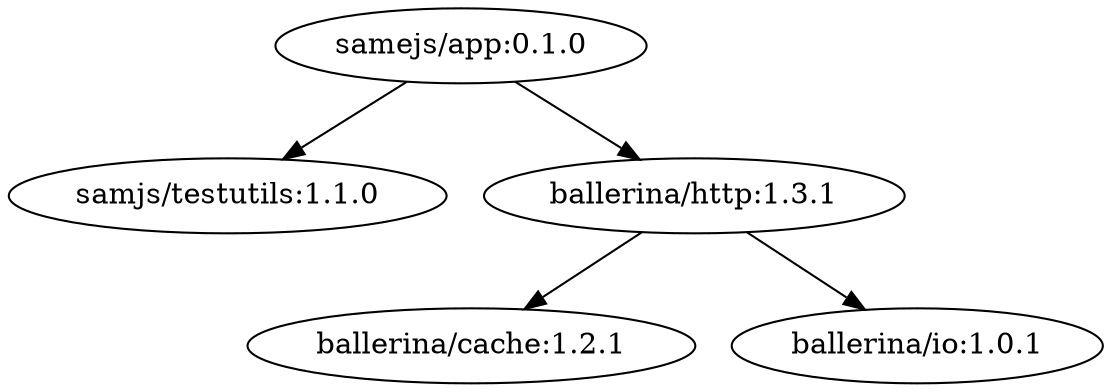 digraph "example1" {
    "samejs/app:0.1.0" -> "samjs/testutils:1.1.0"
    "samejs/app:0.1.0" -> "ballerina/http:1.3.1"
    "ballerina/http:1.3.1" -> "ballerina/cache:1.2.1"
    "ballerina/http:1.3.1" -> "ballerina/io:1.0.1"

    "samjs/testutils:1.1.0" [scope = "testOnly"]
}